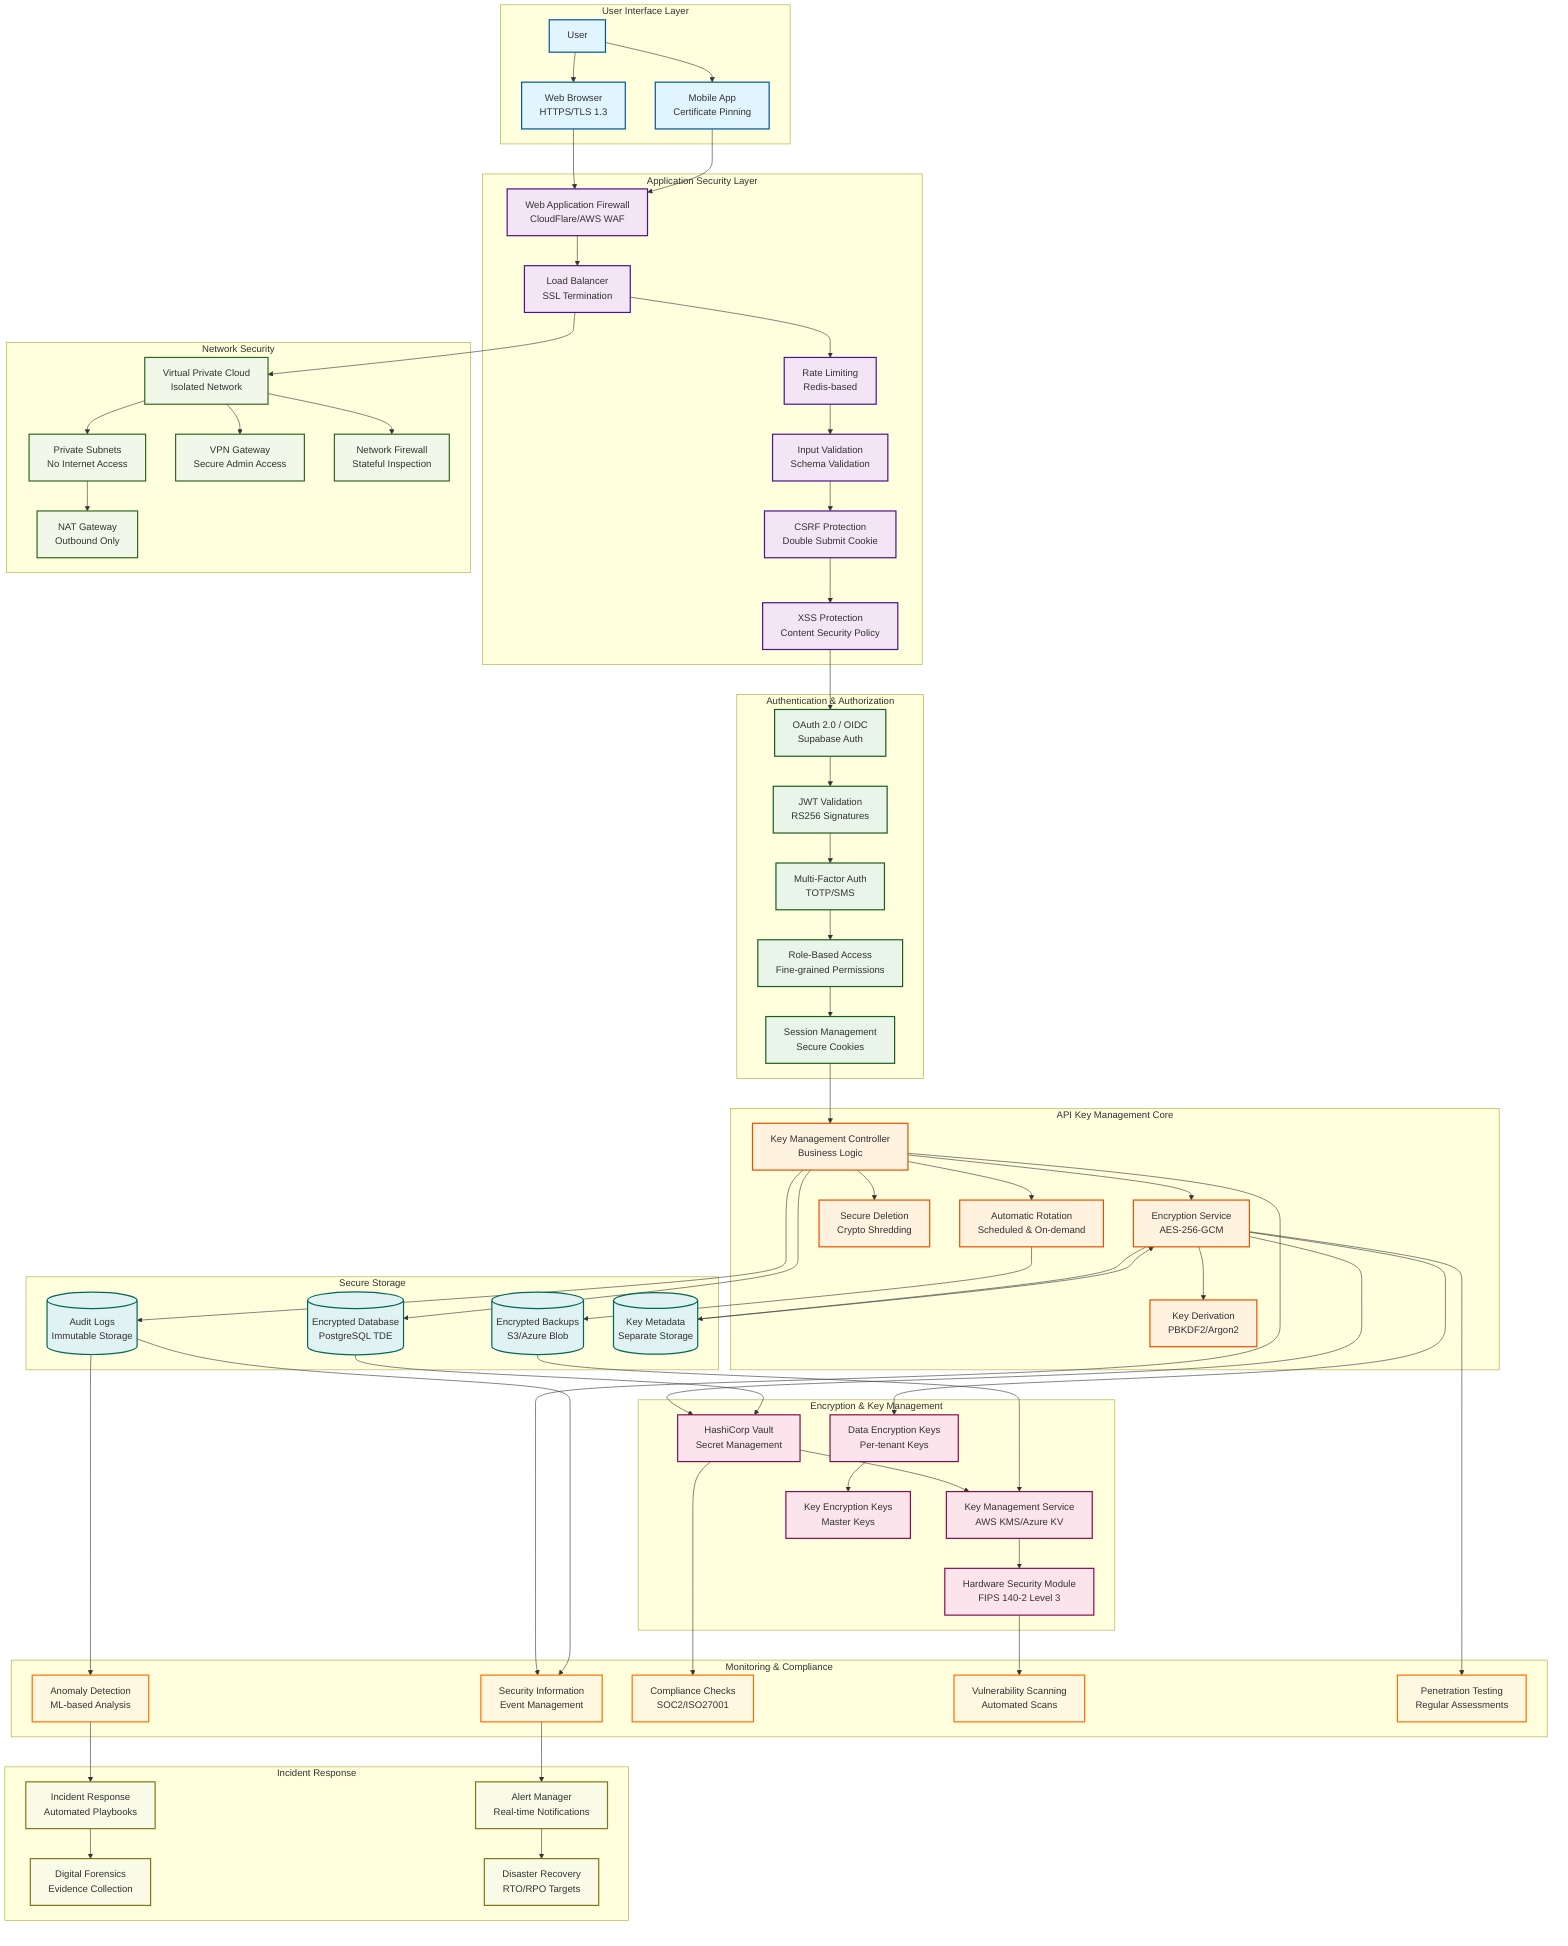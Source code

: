 %% BYOK Security Architecture
%% Multi-Layer Security for API Key Management

graph TB
    subgraph "User Interface Layer"
        USER[User]
        BROWSER[Web Browser<br/>HTTPS/TLS 1.3]
        MOBILE[Mobile App<br/>Certificate Pinning]
    end
    
    subgraph "Application Security Layer"
        WAF[Web Application Firewall<br/>CloudFlare/AWS WAF]
        LB[Load Balancer<br/>SSL Termination]
        RATE_LIMIT[Rate Limiting<br/>Redis-based]
        INPUT_VAL[Input Validation<br/>Schema Validation]
        CSRF[CSRF Protection<br/>Double Submit Cookie]
        XSS[XSS Protection<br/>Content Security Policy]
    end
    
    subgraph "Authentication & Authorization"
        OAUTH[OAuth 2.0 / OIDC<br/>Supabase Auth]
        JWT[JWT Validation<br/>RS256 Signatures]
        MFA[Multi-Factor Auth<br/>TOTP/SMS]
        RBAC[Role-Based Access<br/>Fine-grained Permissions]
        SESSION[Session Management<br/>Secure Cookies]
    end
    
    subgraph "API Key Management Core"
        KEY_CONTROLLER[Key Management Controller<br/>Business Logic]
        ENCRYPTION_SERVICE[Encryption Service<br/>AES-256-GCM]
        KEY_DERIVATION[Key Derivation<br/>PBKDF2/Argon2]
        KEY_ROTATION[Automatic Rotation<br/>Scheduled & On-demand]
        SECURE_DELETE[Secure Deletion<br/>Crypto Shredding]
    end
    
    subgraph "Encryption & Key Management"
        VAULT[HashiCorp Vault<br/>Secret Management]
        KMS[Key Management Service<br/>AWS KMS/Azure KV]
        HSM[Hardware Security Module<br/>FIPS 140-2 Level 3]
        DEK[Data Encryption Keys<br/>Per-tenant Keys]
        KEK[Key Encryption Keys<br/>Master Keys]
    end
    
    subgraph "Secure Storage"
        ENCRYPTED_DB[(Encrypted Database<br/>PostgreSQL TDE)]
        BACKUP_STORAGE[(Encrypted Backups<br/>S3/Azure Blob)]
        AUDIT_LOG[(Audit Logs<br/>Immutable Storage)]
        METADATA_STORE[(Key Metadata<br/>Separate Storage)]
    end
    
    subgraph "Network Security"
        VPC[Virtual Private Cloud<br/>Isolated Network]
        PRIVATE_SUBNET[Private Subnets<br/>No Internet Access]
        NAT[NAT Gateway<br/>Outbound Only]
        VPN[VPN Gateway<br/>Secure Admin Access]
        FIREWALL[Network Firewall<br/>Stateful Inspection]
    end
    
    subgraph "Monitoring & Compliance"
        SIEM[Security Information<br/>Event Management]
        ANOMALY[Anomaly Detection<br/>ML-based Analysis]
        COMPLIANCE[Compliance Checks<br/>SOC2/ISO27001]
        VULNERABILITY[Vulnerability Scanning<br/>Automated Scans]
        PENETRATION[Penetration Testing<br/>Regular Assessments]
    end
    
    subgraph "Incident Response"
        ALERT_MGR[Alert Manager<br/>Real-time Notifications]
        INCIDENT_RESPONSE[Incident Response<br/>Automated Playbooks]
        FORENSICS[Digital Forensics<br/>Evidence Collection]
        RECOVERY[Disaster Recovery<br/>RTO/RPO Targets]
    end
    
    %% User Flow
    USER --> BROWSER
    USER --> MOBILE
    BROWSER --> WAF
    MOBILE --> WAF
    
    %% Application Security Flow
    WAF --> LB
    LB --> RATE_LIMIT
    RATE_LIMIT --> INPUT_VAL
    INPUT_VAL --> CSRF
    CSRF --> XSS
    
    %% Authentication Flow
    XSS --> OAUTH
    OAUTH --> JWT
    JWT --> MFA
    MFA --> RBAC
    RBAC --> SESSION
    
    %% Key Management Flow
    SESSION --> KEY_CONTROLLER
    KEY_CONTROLLER --> ENCRYPTION_SERVICE
    ENCRYPTION_SERVICE --> KEY_DERIVATION
    KEY_CONTROLLER --> KEY_ROTATION
    KEY_CONTROLLER --> SECURE_DELETE
    
    %% Encryption Infrastructure
    ENCRYPTION_SERVICE --> VAULT
    VAULT --> KMS
    KMS --> HSM
    ENCRYPTION_SERVICE --> DEK
    DEK --> KEK
    
    %% Storage Flow
    KEY_CONTROLLER --> ENCRYPTED_DB
    KEY_ROTATION --> BACKUP_STORAGE
    KEY_CONTROLLER --> AUDIT_LOG
    ENCRYPTION_SERVICE --> METADATA_STORE
    
    %% Network Security
    LB --> VPC
    VPC --> PRIVATE_SUBNET
    PRIVATE_SUBNET --> NAT
    VPC --> VPN
    VPC --> FIREWALL
    
    %% Monitoring Flow
    KEY_CONTROLLER --> SIEM
    AUDIT_LOG --> ANOMALY
    VAULT --> COMPLIANCE
    HSM --> VULNERABILITY
    ENCRYPTION_SERVICE --> PENETRATION
    
    %% Incident Response Flow
    SIEM --> ALERT_MGR
    ANOMALY --> INCIDENT_RESPONSE
    INCIDENT_RESPONSE --> FORENSICS
    ALERT_MGR --> RECOVERY
    
    %% Security Connections
    ENCRYPTED_DB --> VAULT
    BACKUP_STORAGE --> KMS
    AUDIT_LOG --> SIEM
    METADATA_STORE --> ENCRYPTION_SERVICE
    
    %% Styling
    classDef user fill:#e1f5fe,stroke:#01579b,stroke-width:2px;
    classDef app fill:#f3e5f5,stroke:#4a148c,stroke-width:2px;
    classDef auth fill:#e8f5e8,stroke:#1b5e20,stroke-width:2px;
    classDef keymanage fill:#fff3e0,stroke:#e65100,stroke-width:2px;
    classDef encryption fill:#fce4ec,stroke:#880e4f,stroke-width:2px;
    classDef storage fill:#e0f2f1,stroke:#00695c,stroke-width:2px;
    classDef network fill:#f1f8e9,stroke:#33691e,stroke-width:2px;
    classDef monitoring fill:#fff8e1,stroke:#ff6f00,stroke-width:2px;
    classDef incident fill:#f9fbe7,stroke:#827717,stroke-width:2px;
    
    class USER,BROWSER,MOBILE user;
    class WAF,LB,RATE_LIMIT,INPUT_VAL,CSRF,XSS app;
    class OAUTH,JWT,MFA,RBAC,SESSION auth;
    class KEY_CONTROLLER,ENCRYPTION_SERVICE,KEY_DERIVATION,KEY_ROTATION,SECURE_DELETE keymanage;
    class VAULT,KMS,HSM,DEK,KEK encryption;
    class ENCRYPTED_DB,BACKUP_STORAGE,AUDIT_LOG,METADATA_STORE storage;
    class VPC,PRIVATE_SUBNET,NAT,VPN,FIREWALL network;
    class SIEM,ANOMALY,COMPLIANCE,VULNERABILITY,PENETRATION monitoring;
    class ALERT_MGR,INCIDENT_RESPONSE,FORENSICS,RECOVERY incident;